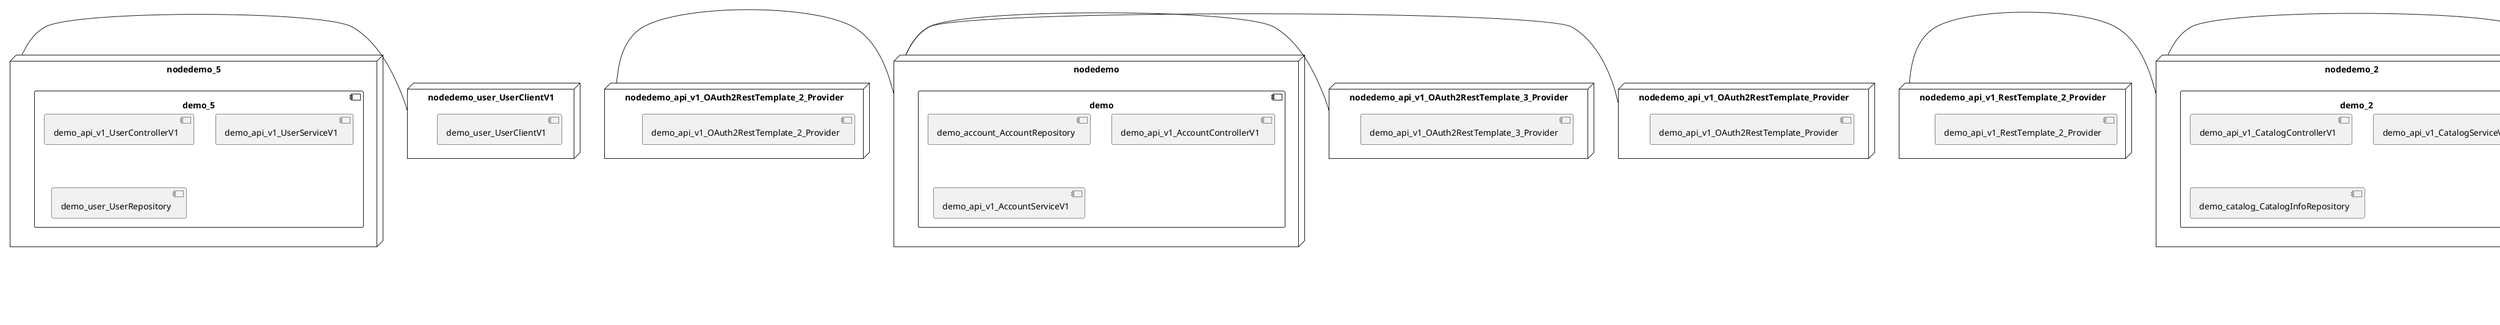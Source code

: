 @startuml
skinparam fixCircleLabelOverlapping true
skinparam componentStyle uml2
node nodedemo {
component demo {
[demo_account_AccountRepository] [[kbastani-spring-cloud-event-sourcing-example.system#_Niw69hiqEe-zPr4M_la8Kg]]
[demo_api_v1_AccountControllerV1] [[kbastani-spring-cloud-event-sourcing-example.system#_Niw69hiqEe-zPr4M_la8Kg]]
[demo_api_v1_AccountServiceV1] [[kbastani-spring-cloud-event-sourcing-example.system#_Niw69hiqEe-zPr4M_la8Kg]]
}
}
node nodedemo_2 {
component demo_2 {
[demo_api_v1_CatalogControllerV1] [[kbastani-spring-cloud-event-sourcing-example.system#_Niw69hiqEe-zPr4M_la8Kg]]
[demo_api_v1_CatalogServiceV1] [[kbastani-spring-cloud-event-sourcing-example.system#_Niw69hiqEe-zPr4M_la8Kg]]
[demo_catalog_CatalogInfoRepository] [[kbastani-spring-cloud-event-sourcing-example.system#_Niw69hiqEe-zPr4M_la8Kg]]
}
}
node nodedemo_3 {
component demo_3 {
[demo_api_v1_ShoppingCartControllerV1] [[kbastani-spring-cloud-event-sourcing-example.system#_Niw69hiqEe-zPr4M_la8Kg]]
[demo_api_v1_ShoppingCartServiceV1] [[kbastani-spring-cloud-event-sourcing-example.system#_Niw69hiqEe-zPr4M_la8Kg]]
[demo_cart_CartEventRepository] [[kbastani-spring-cloud-event-sourcing-example.system#_Niw69hiqEe-zPr4M_la8Kg]]
}
}
node nodedemo_4 {
component demo_4 {
[demo_UserController] [[kbastani-spring-cloud-event-sourcing-example.system#_Niw69hiqEe-zPr4M_la8Kg]]
[demo_UserRepository] [[kbastani-spring-cloud-event-sourcing-example.system#_Niw69hiqEe-zPr4M_la8Kg]]
[demo_UserService] [[kbastani-spring-cloud-event-sourcing-example.system#_Niw69hiqEe-zPr4M_la8Kg]]
[demo_login_UserController] [[kbastani-spring-cloud-event-sourcing-example.system#_Niw69hiqEe-zPr4M_la8Kg]]
}
}
node nodedemo_5 {
component demo_5 {
[demo_api_v1_UserControllerV1] [[kbastani-spring-cloud-event-sourcing-example.system#_Niw69hiqEe-zPr4M_la8Kg]]
[demo_api_v1_UserServiceV1] [[kbastani-spring-cloud-event-sourcing-example.system#_Niw69hiqEe-zPr4M_la8Kg]]
[demo_user_UserRepository] [[kbastani-spring-cloud-event-sourcing-example.system#_Niw69hiqEe-zPr4M_la8Kg]]
}
}
node nodedemo_6 {
component demo_6 {
[DatabaseInitializer] [[kbastani-spring-cloud-event-sourcing-example.system#_Niw69hiqEe-zPr4M_la8Kg]]
[demo_api_v1_OrderControllerV1] [[kbastani-spring-cloud-event-sourcing-example.system#_Niw69hiqEe-zPr4M_la8Kg]]
[demo_api_v1_OrderServiceV1] [[kbastani-spring-cloud-event-sourcing-example.system#_Niw69hiqEe-zPr4M_la8Kg]]
[demo_config_DatabaseInitializer] [[kbastani-spring-cloud-event-sourcing-example.system#_Niw69hiqEe-zPr4M_la8Kg]]
[demo_invoice_InvoiceRepository] [[kbastani-spring-cloud-event-sourcing-example.system#_Niw69hiqEe-zPr4M_la8Kg]]
[demo_order_OrderEventRepository] [[kbastani-spring-cloud-event-sourcing-example.system#_Niw69hiqEe-zPr4M_la8Kg]]
[demo_order_OrderRepository] [[kbastani-spring-cloud-event-sourcing-example.system#_Niw69hiqEe-zPr4M_la8Kg]]
}
}
node nodedemo_7 {
component demo_7 {
}
}
node nodedemo_v1 {
component demo_v1 {
[demo_v1_InventoryControllerV1] [[kbastani-spring-cloud-event-sourcing-example.system#_Niw69hiqEe-zPr4M_la8Kg]]
[demo_v1_InventoryServiceV1] [[kbastani-spring-cloud-event-sourcing-example.system#_Niw69hiqEe-zPr4M_la8Kg]]
}
}
node nodedemo_api_v1_OAuth2RestTemplate_2_Provider {
[demo_api_v1_OAuth2RestTemplate_2_Provider] [[kbastani-spring-cloud-event-sourcing-example.system#_Niw69hiqEe-zPr4M_la8Kg]]
}
node nodedemo_api_v1_OAuth2RestTemplate_3_Provider {
[demo_api_v1_OAuth2RestTemplate_3_Provider] [[kbastani-spring-cloud-event-sourcing-example.system#_Niw69hiqEe-zPr4M_la8Kg]]
}
node nodedemo_api_v1_OAuth2RestTemplate_Provider {
[demo_api_v1_OAuth2RestTemplate_Provider] [[kbastani-spring-cloud-event-sourcing-example.system#_Niw69hiqEe-zPr4M_la8Kg]]
}
node nodedemo_api_v1_RestTemplate_2_Provider {
[demo_api_v1_RestTemplate_2_Provider] [[kbastani-spring-cloud-event-sourcing-example.system#_Niw69hiqEe-zPr4M_la8Kg]]
}
node nodedemo_api_v1_RestTemplate_Provider {
[demo_api_v1_RestTemplate_Provider] [[kbastani-spring-cloud-event-sourcing-example.system#_Niw69hiqEe-zPr4M_la8Kg]]
}
node nodedemo_inventory_InventoryRepository_Provider {
[demo_inventory_InventoryRepository_Provider] [[kbastani-spring-cloud-event-sourcing-example.system#_Niw69hiqEe-zPr4M_la8Kg]]
}
node nodedemo_login_AuthenticationManager_Provider {
[demo_login_AuthenticationManager_Provider] [[kbastani-spring-cloud-event-sourcing-example.system#_Niw69hiqEe-zPr4M_la8Kg]]
}
node nodedemo_login_ClientDetailsService_Provider {
[demo_login_ClientDetailsService_Provider] [[kbastani-spring-cloud-event-sourcing-example.system#_Niw69hiqEe-zPr4M_la8Kg]]
}
node nodedemo_login_HttpSessionSecurityContextRepository_Provider {
[demo_login_HttpSessionSecurityContextRepository_Provider] [[kbastani-spring-cloud-event-sourcing-example.system#_Niw69hiqEe-zPr4M_la8Kg]]
}
node nodedemo_login_LoginController {
[demo_login_LoginController] [[kbastani-spring-cloud-event-sourcing-example.system#_Niw69hiqEe-zPr4M_la8Kg]]
}
node nodedemo_product_ProductRepository_Provider {
[demo_product_ProductRepository_Provider] [[kbastani-spring-cloud-event-sourcing-example.system#_Niw69hiqEe-zPr4M_la8Kg]]
}
node nodedemo_user_UserClientV1 {
[demo_user_UserClientV1] [[kbastani-spring-cloud-event-sourcing-example.system#_Niw69hiqEe-zPr4M_la8Kg]]
}
node nodedemo_v1_Session_Provider {
[demo_v1_Session_Provider] [[kbastani-spring-cloud-event-sourcing-example.system#_Niw69hiqEe-zPr4M_la8Kg]]
}
[nodedemo_5] - [nodedemo_user_UserClientV1]
[nodedemo_api_v1_OAuth2RestTemplate_2_Provider] - [nodedemo]
[nodedemo_api_v1_OAuth2RestTemplate_3_Provider] - [nodedemo]
[nodedemo_api_v1_OAuth2RestTemplate_Provider] - [nodedemo]
[nodedemo_api_v1_RestTemplate_2_Provider] - [nodedemo_2]
[nodedemo_api_v1_RestTemplate_Provider] - [nodedemo_2]
[nodedemo_inventory_InventoryRepository_Provider] - [nodedemo_v1]
[nodedemo_login_AuthenticationManager_Provider] - [nodedemo_login_LoginController]
[nodedemo_login_ClientDetailsService_Provider] - [nodedemo_login_LoginController]
[nodedemo_login_HttpSessionSecurityContextRepository_Provider] - [nodedemo_login_LoginController]
[nodedemo_product_ProductRepository_Provider] - [nodedemo_v1]
[nodedemo_v1_Session_Provider] - [nodedemo_v1]

@enduml
